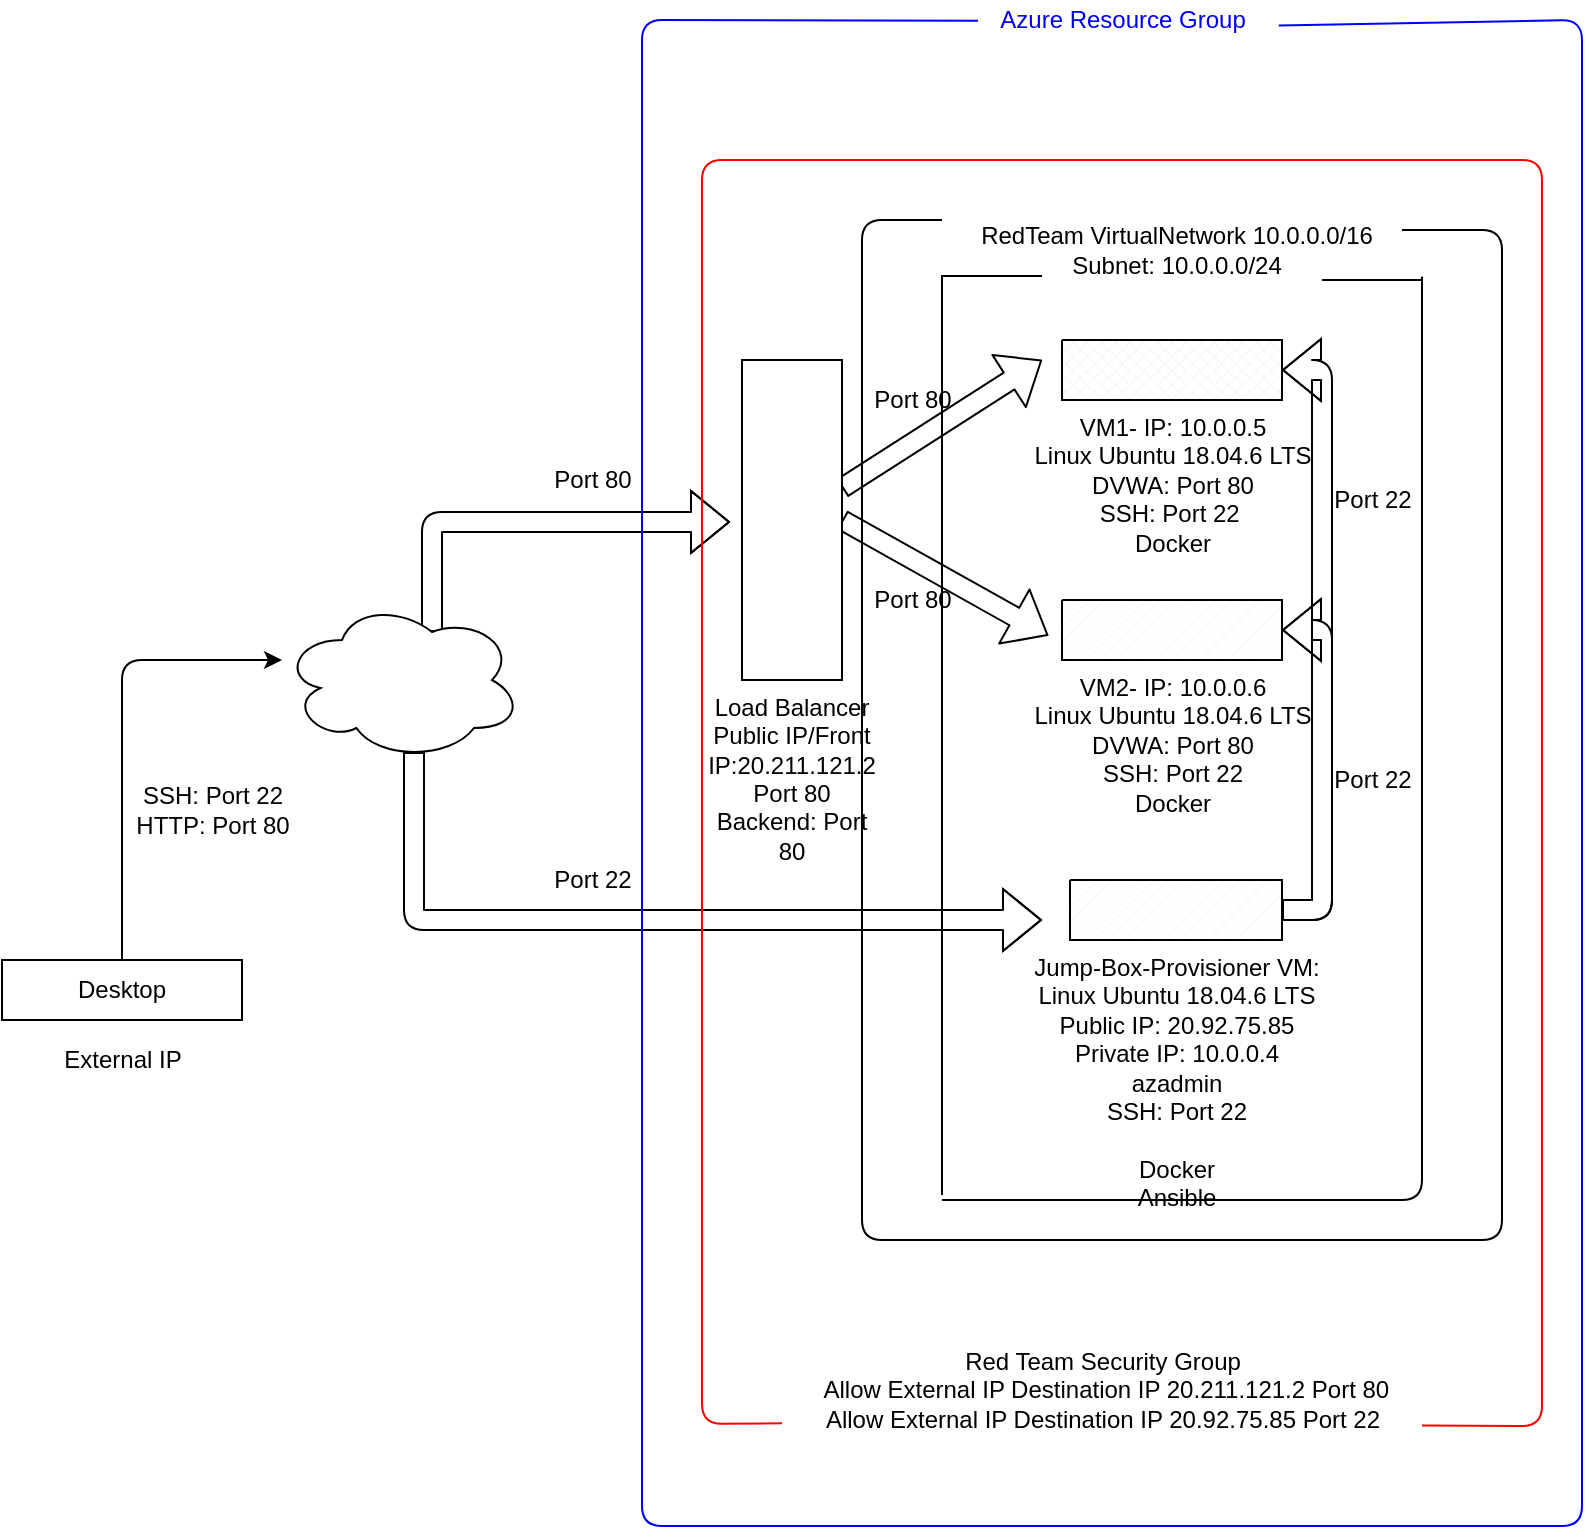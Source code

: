 <mxfile version="15.5.1" type="device"><diagram id="zLvIMwGrqOjhvv3SpE9p" name="Page-1"><mxGraphModel dx="1038" dy="1658" grid="1" gridSize="10" guides="1" tooltips="1" connect="1" arrows="1" fold="1" page="1" pageScale="1" pageWidth="827" pageHeight="1169" math="0" shadow="0"><root><mxCell id="0"/><mxCell id="1" parent="0"/><mxCell id="WOWE0yYXgY_I1WRK1XoA-1" value="VM1- IP: 10.0.0.5&lt;br&gt;Linux Ubuntu 18.04.6 LTS&lt;br&gt;DVWA: Port 80&lt;br&gt;SSH: Port 22&amp;nbsp;&lt;br&gt;Docker" style="verticalLabelPosition=bottom;verticalAlign=top;html=1;shape=mxgraph.basic.patternFillRect;fillStyle=diagGrid;step=5;fillStrokeWidth=0.2;fillStrokeColor=#dddddd;" vertex="1" parent="1"><mxGeometry x="540" y="110" width="110" height="30" as="geometry"/></mxCell><mxCell id="WOWE0yYXgY_I1WRK1XoA-2" value="VM2- IP: 10.0.0.6&lt;br&gt;Linux Ubuntu 18.04.6 LTS&lt;br&gt;DVWA: Port 80&lt;br&gt;SSH: Port 22&lt;br&gt;Docker" style="verticalLabelPosition=bottom;verticalAlign=top;html=1;shape=mxgraph.basic.patternFillRect;fillStyle=diag;step=5;fillStrokeWidth=0.2;fillStrokeColor=#dddddd;" vertex="1" parent="1"><mxGeometry x="540" y="240" width="110" height="30" as="geometry"/></mxCell><mxCell id="WOWE0yYXgY_I1WRK1XoA-12" style="edgeStyle=orthogonalEdgeStyle;shape=flexArrow;rounded=1;sketch=0;orthogonalLoop=1;jettySize=auto;html=1;exitX=1;exitY=0.5;exitDx=0;exitDy=0;exitPerimeter=0;entryX=1;entryY=0.5;entryDx=0;entryDy=0;entryPerimeter=0;" edge="1" parent="1" source="WOWE0yYXgY_I1WRK1XoA-3" target="WOWE0yYXgY_I1WRK1XoA-2"><mxGeometry relative="1" as="geometry"/></mxCell><mxCell id="WOWE0yYXgY_I1WRK1XoA-13" style="edgeStyle=orthogonalEdgeStyle;shape=flexArrow;rounded=1;sketch=0;orthogonalLoop=1;jettySize=auto;html=1;exitX=1;exitY=0.5;exitDx=0;exitDy=0;exitPerimeter=0;entryX=1;entryY=0.5;entryDx=0;entryDy=0;entryPerimeter=0;" edge="1" parent="1" source="WOWE0yYXgY_I1WRK1XoA-3" target="WOWE0yYXgY_I1WRK1XoA-1"><mxGeometry relative="1" as="geometry"><mxPoint x="710" y="170" as="targetPoint"/></mxGeometry></mxCell><mxCell id="WOWE0yYXgY_I1WRK1XoA-3" value="Jump-Box-Provisioner VM: &lt;br&gt;Linux Ubuntu 18.04.6 LTS&lt;br&gt;Public IP: 20.92.75.85&lt;br&gt;Private IP: 10.0.0.4&lt;br&gt;azadmin&lt;br&gt;SSH: Port 22&lt;br&gt;&lt;br&gt;Docker&lt;br&gt;Ansible" style="verticalLabelPosition=bottom;verticalAlign=top;html=1;shape=mxgraph.basic.patternFillRect;fillStyle=diag;step=5;fillStrokeWidth=0.2;fillStrokeColor=#dddddd;" vertex="1" parent="1"><mxGeometry x="544" y="380" width="106" height="30" as="geometry"/></mxCell><mxCell id="WOWE0yYXgY_I1WRK1XoA-7" style="shape=flexArrow;rounded=1;sketch=0;orthogonalLoop=1;jettySize=auto;html=1;" edge="1" parent="1" source="WOWE0yYXgY_I1WRK1XoA-5"><mxGeometry relative="1" as="geometry"><mxPoint x="530" y="120" as="targetPoint"/></mxGeometry></mxCell><mxCell id="WOWE0yYXgY_I1WRK1XoA-8" style="edgeStyle=none;shape=flexArrow;rounded=1;sketch=0;orthogonalLoop=1;jettySize=auto;html=1;exitX=1;exitY=0.5;exitDx=0;exitDy=0;entryX=-0.062;entryY=0.593;entryDx=0;entryDy=0;entryPerimeter=0;" edge="1" parent="1" source="WOWE0yYXgY_I1WRK1XoA-5" target="WOWE0yYXgY_I1WRK1XoA-2"><mxGeometry relative="1" as="geometry"/></mxCell><mxCell id="WOWE0yYXgY_I1WRK1XoA-5" value="&lt;br&gt;&lt;br&gt;&lt;br&gt;&lt;br&gt;&lt;br&gt;&lt;br&gt;&lt;br&gt;&lt;br&gt;&lt;br&gt;&lt;br&gt;&lt;br&gt;&lt;br&gt;&lt;br&gt;&lt;br&gt;&lt;br&gt;&lt;br&gt;&lt;br&gt;&lt;br&gt;Load Balancer&lt;br&gt;Public IP/Front IP:20.211.121.2&lt;br&gt;Port 80&lt;br&gt;Backend: Port 80" style="rounded=0;whiteSpace=wrap;html=1;" vertex="1" parent="1"><mxGeometry x="380" y="120" width="50" height="160" as="geometry"/></mxCell><mxCell id="WOWE0yYXgY_I1WRK1XoA-6" value="RedTeam VirtualNetwork 10.0.0.0/16&lt;br&gt;Subnet: 10.0.0.0/24" style="text;html=1;resizable=0;autosize=1;align=center;verticalAlign=middle;points=[];fillColor=none;strokeColor=none;rounded=0;sketch=0;" vertex="1" parent="1"><mxGeometry x="492" y="50" width="210" height="30" as="geometry"/></mxCell><mxCell id="WOWE0yYXgY_I1WRK1XoA-10" style="edgeStyle=orthogonalEdgeStyle;shape=flexArrow;rounded=1;sketch=0;orthogonalLoop=1;jettySize=auto;html=1;exitX=0.55;exitY=0.95;exitDx=0;exitDy=0;exitPerimeter=0;" edge="1" parent="1" source="WOWE0yYXgY_I1WRK1XoA-9"><mxGeometry relative="1" as="geometry"><mxPoint x="530" y="400" as="targetPoint"/><Array as="points"><mxPoint x="216" y="400"/></Array></mxGeometry></mxCell><mxCell id="WOWE0yYXgY_I1WRK1XoA-11" style="edgeStyle=orthogonalEdgeStyle;shape=flexArrow;rounded=1;sketch=0;orthogonalLoop=1;jettySize=auto;html=1;exitX=0.625;exitY=0.2;exitDx=0;exitDy=0;exitPerimeter=0;entryX=-0.12;entryY=0.506;entryDx=0;entryDy=0;entryPerimeter=0;" edge="1" parent="1" source="WOWE0yYXgY_I1WRK1XoA-9" target="WOWE0yYXgY_I1WRK1XoA-5"><mxGeometry relative="1" as="geometry"><Array as="points"><mxPoint x="225" y="201"/></Array></mxGeometry></mxCell><mxCell id="WOWE0yYXgY_I1WRK1XoA-9" value="" style="ellipse;shape=cloud;whiteSpace=wrap;html=1;rounded=0;sketch=0;" vertex="1" parent="1"><mxGeometry x="150" y="240" width="120" height="80" as="geometry"/></mxCell><mxCell id="WOWE0yYXgY_I1WRK1XoA-14" value="" style="endArrow=none;html=1;rounded=1;sketch=0;" edge="1" parent="1"><mxGeometry width="50" height="50" relative="1" as="geometry"><mxPoint x="480" y="540" as="sourcePoint"/><mxPoint x="720" y="78.4" as="targetPoint"/><Array as="points"><mxPoint x="720" y="540"/></Array></mxGeometry></mxCell><mxCell id="WOWE0yYXgY_I1WRK1XoA-15" value="" style="endArrow=none;html=1;rounded=1;sketch=0;" edge="1" parent="1"><mxGeometry width="50" height="50" relative="1" as="geometry"><mxPoint x="480" y="537.5" as="sourcePoint"/><mxPoint x="480" y="77.5" as="targetPoint"/></mxGeometry></mxCell><mxCell id="WOWE0yYXgY_I1WRK1XoA-16" value="" style="endArrow=none;html=1;rounded=1;sketch=0;" edge="1" parent="1"><mxGeometry width="50" height="50" relative="1" as="geometry"><mxPoint x="480" y="78" as="sourcePoint"/><mxPoint x="530" y="78" as="targetPoint"/></mxGeometry></mxCell><mxCell id="WOWE0yYXgY_I1WRK1XoA-17" value="" style="endArrow=none;html=1;rounded=1;sketch=0;" edge="1" parent="1"><mxGeometry width="50" height="50" relative="1" as="geometry"><mxPoint x="720" y="80" as="sourcePoint"/><mxPoint x="670" y="80" as="targetPoint"/></mxGeometry></mxCell><mxCell id="WOWE0yYXgY_I1WRK1XoA-18" value="Desktop" style="rounded=0;whiteSpace=wrap;html=1;sketch=0;" vertex="1" parent="1"><mxGeometry x="10" y="420" width="120" height="30" as="geometry"/></mxCell><mxCell id="WOWE0yYXgY_I1WRK1XoA-19" value="" style="endArrow=classic;html=1;rounded=1;sketch=0;entryX=0;entryY=0.375;entryDx=0;entryDy=0;entryPerimeter=0;" edge="1" parent="1" source="WOWE0yYXgY_I1WRK1XoA-18" target="WOWE0yYXgY_I1WRK1XoA-9"><mxGeometry width="50" height="50" relative="1" as="geometry"><mxPoint x="70" y="410" as="sourcePoint"/><mxPoint x="440" y="340" as="targetPoint"/><Array as="points"><mxPoint x="70" y="270"/></Array></mxGeometry></mxCell><mxCell id="WOWE0yYXgY_I1WRK1XoA-21" value="Red Team Security Group&lt;br&gt;&amp;nbsp;Allow External IP Destination IP 20.211.121.2 Port 80&lt;br&gt;Allow External IP Destination IP 20.92.75.85 Port 22" style="text;html=1;resizable=0;autosize=1;align=center;verticalAlign=middle;points=[];rounded=0;sketch=0;" vertex="1" parent="1"><mxGeometry x="410" y="610" width="300" height="50" as="geometry"/></mxCell><mxCell id="WOWE0yYXgY_I1WRK1XoA-23" value="Port 80" style="text;html=1;resizable=0;autosize=1;align=center;verticalAlign=middle;points=[];fillColor=none;strokeColor=none;rounded=0;sketch=0;" vertex="1" parent="1"><mxGeometry x="440" y="130" width="50" height="20" as="geometry"/></mxCell><mxCell id="WOWE0yYXgY_I1WRK1XoA-25" value="Port 80" style="text;html=1;resizable=0;autosize=1;align=center;verticalAlign=middle;points=[];fillColor=none;strokeColor=none;rounded=0;sketch=0;" vertex="1" parent="1"><mxGeometry x="440" y="230" width="50" height="20" as="geometry"/></mxCell><mxCell id="WOWE0yYXgY_I1WRK1XoA-26" value="Port 80" style="text;html=1;resizable=0;autosize=1;align=center;verticalAlign=middle;points=[];fillColor=none;strokeColor=none;rounded=0;sketch=0;" vertex="1" parent="1"><mxGeometry x="280" y="170" width="50" height="20" as="geometry"/></mxCell><mxCell id="WOWE0yYXgY_I1WRK1XoA-27" value="Port 22" style="text;html=1;resizable=0;autosize=1;align=center;verticalAlign=middle;points=[];fillColor=none;strokeColor=none;rounded=0;sketch=0;" vertex="1" parent="1"><mxGeometry x="280" y="370" width="50" height="20" as="geometry"/></mxCell><mxCell id="WOWE0yYXgY_I1WRK1XoA-28" value="Port 22" style="text;html=1;resizable=0;autosize=1;align=center;verticalAlign=middle;points=[];fillColor=none;strokeColor=none;rounded=0;sketch=0;" vertex="1" parent="1"><mxGeometry x="670" y="180" width="50" height="20" as="geometry"/></mxCell><mxCell id="WOWE0yYXgY_I1WRK1XoA-29" value="Port 22" style="text;html=1;resizable=0;autosize=1;align=center;verticalAlign=middle;points=[];fillColor=none;strokeColor=none;rounded=0;sketch=0;" vertex="1" parent="1"><mxGeometry x="670" y="320" width="50" height="20" as="geometry"/></mxCell><mxCell id="WOWE0yYXgY_I1WRK1XoA-30" value="SSH: Port 22&lt;br&gt;HTTP: Port 80" style="text;html=1;resizable=0;autosize=1;align=center;verticalAlign=middle;points=[];fillColor=none;strokeColor=none;rounded=0;sketch=0;" vertex="1" parent="1"><mxGeometry x="70" y="330" width="90" height="30" as="geometry"/></mxCell><mxCell id="WOWE0yYXgY_I1WRK1XoA-33" value="External IP" style="text;html=1;resizable=0;autosize=1;align=center;verticalAlign=middle;points=[];fillColor=none;strokeColor=none;rounded=0;sketch=0;" vertex="1" parent="1"><mxGeometry x="35" y="460" width="70" height="20" as="geometry"/></mxCell><mxCell id="WOWE0yYXgY_I1WRK1XoA-37" value="Azure Resource Group" style="text;html=1;resizable=0;autosize=1;align=center;verticalAlign=middle;points=[];fillColor=none;strokeColor=none;rounded=0;sketch=0;fontColor=#0000FF;" vertex="1" parent="1"><mxGeometry x="500" y="-60" width="140" height="20" as="geometry"/></mxCell><mxCell id="WOWE0yYXgY_I1WRK1XoA-38" value="" style="endArrow=none;html=1;rounded=1;sketch=0;fontColor=#0000FF;" edge="1" parent="1"><mxGeometry width="50" height="50" relative="1" as="geometry"><mxPoint x="480" y="50" as="sourcePoint"/><mxPoint x="710" y="55" as="targetPoint"/><Array as="points"><mxPoint x="440" y="50"/><mxPoint x="440" y="560"/><mxPoint x="760" y="560"/><mxPoint x="760" y="55"/></Array></mxGeometry></mxCell><mxCell id="WOWE0yYXgY_I1WRK1XoA-39" value="" style="endArrow=none;html=1;rounded=1;sketch=0;fontColor=#FF0000;strokeColor=#FF0000;" edge="1" parent="1"><mxGeometry width="50" height="50" relative="1" as="geometry"><mxPoint x="400" y="651.6" as="sourcePoint"/><mxPoint x="720" y="652.8" as="targetPoint"/><Array as="points"><mxPoint x="360" y="652"/><mxPoint x="360" y="20"/><mxPoint x="780" y="20"/><mxPoint x="780" y="653"/></Array></mxGeometry></mxCell><mxCell id="WOWE0yYXgY_I1WRK1XoA-40" value="" style="endArrow=none;html=1;rounded=1;sketch=0;fontColor=#FF0000;strokeColor=#0000FF;entryX=-0.014;entryY=0.52;entryDx=0;entryDy=0;entryPerimeter=0;exitX=1.06;exitY=0.64;exitDx=0;exitDy=0;exitPerimeter=0;" edge="1" parent="1" source="WOWE0yYXgY_I1WRK1XoA-37" target="WOWE0yYXgY_I1WRK1XoA-37"><mxGeometry width="50" height="50" relative="1" as="geometry"><mxPoint x="800" y="-52.4" as="sourcePoint"/><mxPoint x="430" y="70" as="targetPoint"/><Array as="points"><mxPoint x="800" y="-50"/><mxPoint x="800" y="703"/><mxPoint x="330" y="703"/><mxPoint x="330" y="-50"/></Array></mxGeometry></mxCell></root></mxGraphModel></diagram></mxfile>